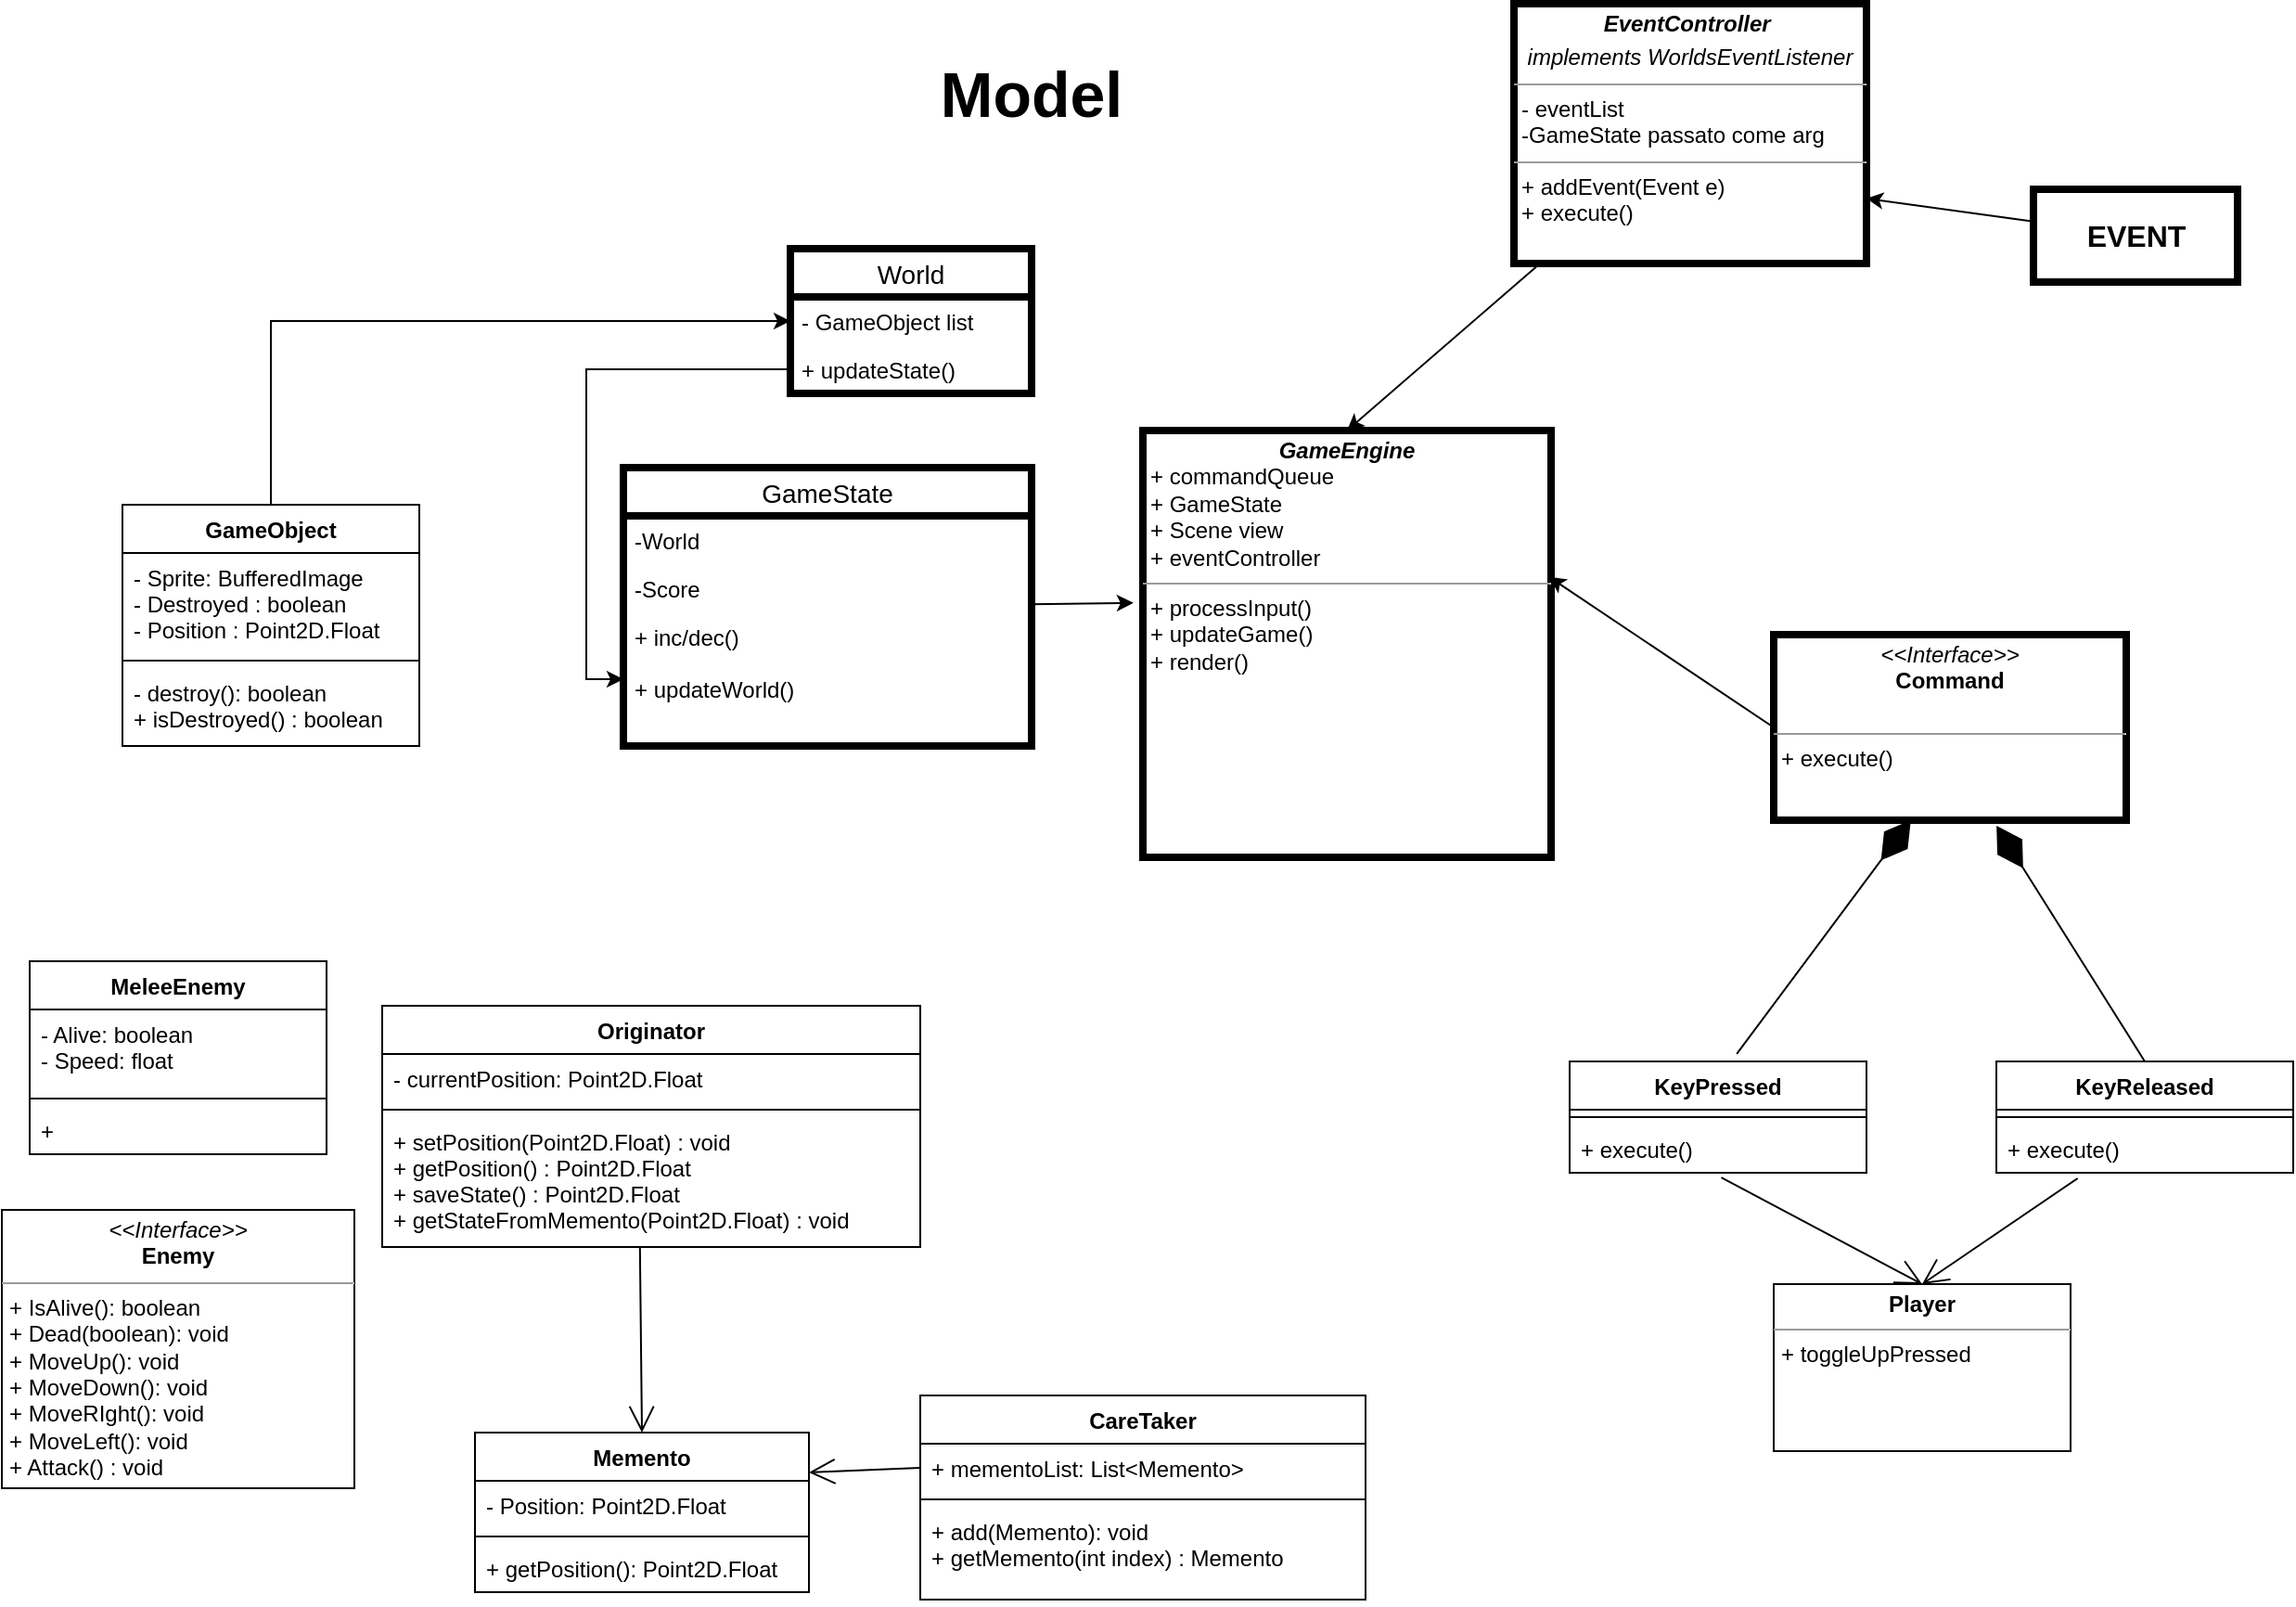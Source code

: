 <mxfile version="14.4.3" type="device"><diagram id="urXxAbXNCbR4cGVfg7oY" name="Page-1"><mxGraphModel dx="1935" dy="510" grid="1" gridSize="10" guides="1" tooltips="1" connect="1" arrows="1" fold="1" page="1" pageScale="1" pageWidth="827" pageHeight="1169" math="0" shadow="0"><root><mxCell id="0"/><mxCell id="1" parent="0"/><mxCell id="TSI4zpTr8US7YLuVZ_CI-4" value="Model" style="text;align=center;fontStyle=1;verticalAlign=middle;spacingLeft=3;spacingRight=3;strokeColor=none;rotatable=0;points=[[0,0.5],[1,0.5]];portConstraint=eastwest;strokeWidth=4;fontSize=34;" parent="1" vertex="1"><mxGeometry x="-340" y="50" width="160" height="50" as="geometry"/></mxCell><mxCell id="TSI4zpTr8US7YLuVZ_CI-17" style="edgeStyle=orthogonalEdgeStyle;rounded=0;orthogonalLoop=1;jettySize=auto;html=1;exitX=0.5;exitY=0;exitDx=0;exitDy=0;fontSize=14;" parent="1" source="DXashURKd3uFceGSvUYS-1" target="TSI4zpTr8US7YLuVZ_CI-13" edge="1"><mxGeometry relative="1" as="geometry"><mxPoint x="-420" y="170" as="targetPoint"/><mxPoint x="-537.5" y="240" as="sourcePoint"/></mxGeometry></mxCell><mxCell id="TSI4zpTr8US7YLuVZ_CI-12" value="World" style="swimlane;fontStyle=0;childLayout=stackLayout;horizontal=1;startSize=26;fillColor=none;horizontalStack=0;resizeParent=1;resizeParentMax=0;resizeLast=0;collapsible=1;marginBottom=0;strokeWidth=4;fontSize=14;" parent="1" vertex="1"><mxGeometry x="-390" y="162" width="130" height="78" as="geometry"/></mxCell><mxCell id="TSI4zpTr8US7YLuVZ_CI-13" value="- GameObject list" style="text;strokeColor=none;fillColor=none;align=left;verticalAlign=top;spacingLeft=4;spacingRight=4;overflow=hidden;rotatable=0;points=[[0,0.5],[1,0.5]];portConstraint=eastwest;" parent="TSI4zpTr8US7YLuVZ_CI-12" vertex="1"><mxGeometry y="26" width="130" height="26" as="geometry"/></mxCell><mxCell id="TSI4zpTr8US7YLuVZ_CI-14" value="+ updateState()" style="text;strokeColor=none;fillColor=none;align=left;verticalAlign=top;spacingLeft=4;spacingRight=4;overflow=hidden;rotatable=0;points=[[0,0.5],[1,0.5]];portConstraint=eastwest;" parent="TSI4zpTr8US7YLuVZ_CI-12" vertex="1"><mxGeometry y="52" width="130" height="26" as="geometry"/></mxCell><mxCell id="TSI4zpTr8US7YLuVZ_CI-22" value="GameState" style="swimlane;fontStyle=0;childLayout=stackLayout;horizontal=1;startSize=26;fillColor=none;horizontalStack=0;resizeParent=1;resizeParentMax=0;resizeLast=0;collapsible=1;marginBottom=0;strokeWidth=4;fontSize=14;" parent="1" vertex="1"><mxGeometry x="-480" y="280" width="220" height="150" as="geometry"/></mxCell><mxCell id="TSI4zpTr8US7YLuVZ_CI-23" value="-World" style="text;strokeColor=none;fillColor=none;align=left;verticalAlign=top;spacingLeft=4;spacingRight=4;overflow=hidden;rotatable=0;points=[[0,0.5],[1,0.5]];portConstraint=eastwest;" parent="TSI4zpTr8US7YLuVZ_CI-22" vertex="1"><mxGeometry y="26" width="220" height="26" as="geometry"/></mxCell><mxCell id="TSI4zpTr8US7YLuVZ_CI-24" value="-Score" style="text;strokeColor=none;fillColor=none;align=left;verticalAlign=top;spacingLeft=4;spacingRight=4;overflow=hidden;rotatable=0;points=[[0,0.5],[1,0.5]];portConstraint=eastwest;" parent="TSI4zpTr8US7YLuVZ_CI-22" vertex="1"><mxGeometry y="52" width="220" height="26" as="geometry"/></mxCell><mxCell id="TSI4zpTr8US7YLuVZ_CI-25" value="+ inc/dec()&#10;&#10;+ updateWorld()" style="text;strokeColor=none;fillColor=none;align=left;verticalAlign=top;spacingLeft=4;spacingRight=4;overflow=hidden;rotatable=0;points=[[0,0.5],[1,0.5]];portConstraint=eastwest;" parent="TSI4zpTr8US7YLuVZ_CI-22" vertex="1"><mxGeometry y="78" width="220" height="72" as="geometry"/></mxCell><mxCell id="TSI4zpTr8US7YLuVZ_CI-32" style="edgeStyle=orthogonalEdgeStyle;rounded=0;orthogonalLoop=1;jettySize=auto;html=1;entryX=0;entryY=0.5;entryDx=0;entryDy=0;fontSize=14;" parent="1" source="TSI4zpTr8US7YLuVZ_CI-14" target="TSI4zpTr8US7YLuVZ_CI-25" edge="1"><mxGeometry relative="1" as="geometry"/></mxCell><mxCell id="TSI4zpTr8US7YLuVZ_CI-39" value="&lt;p style=&quot;margin: 0px ; margin-top: 4px ; text-align: center&quot;&gt;&lt;i&gt;&lt;b&gt;GameEngine&lt;/b&gt;&lt;/i&gt;&lt;br&gt;&lt;/p&gt;&lt;p style=&quot;margin: 0px ; margin-left: 4px&quot;&gt;+ commandQueue&lt;/p&gt;&lt;p style=&quot;margin: 0px ; margin-left: 4px&quot;&gt;+ GameState&lt;/p&gt;&lt;p style=&quot;margin: 0px ; margin-left: 4px&quot;&gt;+ Scene view&lt;/p&gt;&lt;p style=&quot;margin: 0px ; margin-left: 4px&quot;&gt;+ eventController&lt;/p&gt;&lt;hr size=&quot;1&quot;&gt;&lt;p style=&quot;margin: 0px ; margin-left: 4px&quot;&gt;+ processInput()&lt;br&gt;+ updateGame()&lt;/p&gt;&lt;p style=&quot;margin: 0px ; margin-left: 4px&quot;&gt;+ render()&lt;/p&gt;" style="verticalAlign=top;align=left;overflow=fill;fontSize=12;fontFamily=Helvetica;html=1;strokeWidth=4;" parent="1" vertex="1"><mxGeometry x="-200" y="260" width="220" height="230" as="geometry"/></mxCell><mxCell id="TSI4zpTr8US7YLuVZ_CI-40" value="&lt;p style=&quot;margin: 0px ; margin-top: 4px ; text-align: center&quot;&gt;&lt;i&gt;&amp;lt;&amp;lt;Interface&amp;gt;&amp;gt;&lt;/i&gt;&lt;br&gt;&lt;b&gt;Command&lt;/b&gt;&lt;/p&gt;&lt;p style=&quot;margin: 0px ; margin-left: 4px&quot;&gt;&lt;br&gt;&lt;/p&gt;&lt;hr size=&quot;1&quot;&gt;&lt;p style=&quot;margin: 0px ; margin-left: 4px&quot;&gt;+ execute()&lt;/p&gt;" style="verticalAlign=top;align=left;overflow=fill;fontSize=12;fontFamily=Helvetica;html=1;strokeWidth=4;" parent="1" vertex="1"><mxGeometry x="140" y="370" width="190" height="100" as="geometry"/></mxCell><mxCell id="TSI4zpTr8US7YLuVZ_CI-41" value="" style="endArrow=classic;html=1;fontSize=14;entryX=0.995;entryY=0.343;entryDx=0;entryDy=0;entryPerimeter=0;" parent="1" target="TSI4zpTr8US7YLuVZ_CI-39" edge="1"><mxGeometry width="50" height="50" relative="1" as="geometry"><mxPoint x="140" y="420" as="sourcePoint"/><mxPoint x="-80" y="310" as="targetPoint"/></mxGeometry></mxCell><mxCell id="TSI4zpTr8US7YLuVZ_CI-42" value="" style="endArrow=classic;html=1;fontSize=14;entryX=-0.023;entryY=0.404;entryDx=0;entryDy=0;entryPerimeter=0;" parent="1" source="TSI4zpTr8US7YLuVZ_CI-22" target="TSI4zpTr8US7YLuVZ_CI-39" edge="1"><mxGeometry width="50" height="50" relative="1" as="geometry"><mxPoint x="-210" y="380" as="sourcePoint"/><mxPoint x="-160" y="330" as="targetPoint"/></mxGeometry></mxCell><mxCell id="TSI4zpTr8US7YLuVZ_CI-43" style="edgeStyle=orthogonalEdgeStyle;rounded=0;orthogonalLoop=1;jettySize=auto;html=1;exitX=0.5;exitY=1;exitDx=0;exitDy=0;fontSize=14;" parent="1" source="TSI4zpTr8US7YLuVZ_CI-39" target="TSI4zpTr8US7YLuVZ_CI-39" edge="1"><mxGeometry relative="1" as="geometry"/></mxCell><mxCell id="SkAIFDQF4oIbRnaU9F2_-1" value="&lt;p style=&quot;margin: 0px ; margin-top: 4px ; text-align: center&quot;&gt;&lt;i&gt;&lt;b&gt;EventController&amp;nbsp;&lt;/b&gt;&lt;/i&gt;&lt;/p&gt;&lt;p style=&quot;margin: 0px ; margin-top: 4px ; text-align: center&quot;&gt;&lt;i&gt;implements WorldsEventListener&lt;/i&gt;&lt;/p&gt;&lt;hr size=&quot;1&quot;&gt;&lt;p style=&quot;margin: 0px ; margin-left: 4px&quot;&gt;- eventList&lt;br&gt;&lt;/p&gt;&lt;p style=&quot;margin: 0px ; margin-left: 4px&quot;&gt;-GameState passato come arg&lt;/p&gt;&lt;hr size=&quot;1&quot;&gt;&lt;p style=&quot;margin: 0px ; margin-left: 4px&quot;&gt;+ addEvent(Event e)&lt;/p&gt;&lt;p style=&quot;margin: 0px ; margin-left: 4px&quot;&gt;+ execute()&lt;/p&gt;" style="verticalAlign=top;align=left;overflow=fill;fontSize=12;fontFamily=Helvetica;html=1;strokeWidth=4;" parent="1" vertex="1"><mxGeometry y="30" width="190" height="140" as="geometry"/></mxCell><mxCell id="SkAIFDQF4oIbRnaU9F2_-4" value="" style="endArrow=classic;html=1;fontSize=14;entryX=0.5;entryY=0;entryDx=0;entryDy=0;" parent="1" source="SkAIFDQF4oIbRnaU9F2_-1" target="TSI4zpTr8US7YLuVZ_CI-39" edge="1"><mxGeometry width="50" height="50" relative="1" as="geometry"><mxPoint x="-18.9" y="231.11" as="sourcePoint"/><mxPoint x="-100.0" y="150.0" as="targetPoint"/></mxGeometry></mxCell><mxCell id="SkAIFDQF4oIbRnaU9F2_-5" value="EVENT" style="html=1;strokeWidth=4;fontSize=16;fontStyle=1" parent="1" vertex="1"><mxGeometry x="280" y="130" width="110" height="50" as="geometry"/></mxCell><mxCell id="SkAIFDQF4oIbRnaU9F2_-6" value="" style="endArrow=classic;html=1;fontSize=14;entryX=1;entryY=0.75;entryDx=0;entryDy=0;" parent="1" source="SkAIFDQF4oIbRnaU9F2_-5" target="SkAIFDQF4oIbRnaU9F2_-1" edge="1"><mxGeometry width="50" height="50" relative="1" as="geometry"><mxPoint x="41.562" y="180.0" as="sourcePoint"/><mxPoint x="-40" y="270" as="targetPoint"/></mxGeometry></mxCell><mxCell id="DEwSpWN7NWcG499Knv-c-1" value="KeyPressed" style="swimlane;fontStyle=1;align=center;verticalAlign=top;childLayout=stackLayout;horizontal=1;startSize=26;horizontalStack=0;resizeParent=1;resizeParentMax=0;resizeLast=0;collapsible=1;marginBottom=0;" parent="1" vertex="1"><mxGeometry x="30" y="600" width="160" height="60" as="geometry"/></mxCell><mxCell id="DEwSpWN7NWcG499Knv-c-3" value="" style="line;strokeWidth=1;fillColor=none;align=left;verticalAlign=middle;spacingTop=-1;spacingLeft=3;spacingRight=3;rotatable=0;labelPosition=right;points=[];portConstraint=eastwest;" parent="DEwSpWN7NWcG499Knv-c-1" vertex="1"><mxGeometry y="26" width="160" height="8" as="geometry"/></mxCell><mxCell id="DEwSpWN7NWcG499Knv-c-4" value="+ execute()" style="text;strokeColor=none;fillColor=none;align=left;verticalAlign=top;spacingLeft=4;spacingRight=4;overflow=hidden;rotatable=0;points=[[0,0.5],[1,0.5]];portConstraint=eastwest;" parent="DEwSpWN7NWcG499Knv-c-1" vertex="1"><mxGeometry y="34" width="160" height="26" as="geometry"/></mxCell><mxCell id="DEwSpWN7NWcG499Knv-c-5" value="KeyReleased" style="swimlane;fontStyle=1;align=center;verticalAlign=top;childLayout=stackLayout;horizontal=1;startSize=26;horizontalStack=0;resizeParent=1;resizeParentMax=0;resizeLast=0;collapsible=1;marginBottom=0;" parent="1" vertex="1"><mxGeometry x="260" y="600" width="160" height="60" as="geometry"/></mxCell><mxCell id="DEwSpWN7NWcG499Knv-c-7" value="" style="line;strokeWidth=1;fillColor=none;align=left;verticalAlign=middle;spacingTop=-1;spacingLeft=3;spacingRight=3;rotatable=0;labelPosition=right;points=[];portConstraint=eastwest;" parent="DEwSpWN7NWcG499Knv-c-5" vertex="1"><mxGeometry y="26" width="160" height="8" as="geometry"/></mxCell><mxCell id="DEwSpWN7NWcG499Knv-c-8" value="+ execute()" style="text;strokeColor=none;fillColor=none;align=left;verticalAlign=top;spacingLeft=4;spacingRight=4;overflow=hidden;rotatable=0;points=[[0,0.5],[1,0.5]];portConstraint=eastwest;" parent="DEwSpWN7NWcG499Knv-c-5" vertex="1"><mxGeometry y="34" width="160" height="26" as="geometry"/></mxCell><mxCell id="DEwSpWN7NWcG499Knv-c-9" value="" style="endArrow=diamondThin;endFill=1;endSize=24;html=1;entryX=0.389;entryY=1;entryDx=0;entryDy=0;entryPerimeter=0;exitX=0.563;exitY=-0.067;exitDx=0;exitDy=0;exitPerimeter=0;" parent="1" source="DEwSpWN7NWcG499Knv-c-1" target="TSI4zpTr8US7YLuVZ_CI-40" edge="1"><mxGeometry width="160" relative="1" as="geometry"><mxPoint x="-30" y="580" as="sourcePoint"/><mxPoint x="130" y="580" as="targetPoint"/></mxGeometry></mxCell><mxCell id="DEwSpWN7NWcG499Knv-c-10" value="" style="endArrow=diamondThin;endFill=1;endSize=24;html=1;entryX=0.632;entryY=1.03;entryDx=0;entryDy=0;entryPerimeter=0;exitX=0.5;exitY=0;exitDx=0;exitDy=0;" parent="1" source="DEwSpWN7NWcG499Knv-c-5" target="TSI4zpTr8US7YLuVZ_CI-40" edge="1"><mxGeometry width="160" relative="1" as="geometry"><mxPoint x="330" y="590" as="sourcePoint"/><mxPoint x="130" y="580" as="targetPoint"/></mxGeometry></mxCell><mxCell id="DEwSpWN7NWcG499Knv-c-15" value="&lt;p style=&quot;margin: 0px ; margin-top: 4px ; text-align: center&quot;&gt;&lt;b&gt;Player&lt;/b&gt;&lt;/p&gt;&lt;hr size=&quot;1&quot;&gt;&lt;p style=&quot;margin: 0px ; margin-left: 4px&quot;&gt;+ toggleUpPressed&lt;/p&gt;&lt;p style=&quot;margin: 0px ; margin-left: 4px&quot;&gt;&lt;br&gt;&lt;/p&gt;" style="verticalAlign=top;align=left;overflow=fill;fontSize=12;fontFamily=Helvetica;html=1;" parent="1" vertex="1"><mxGeometry x="140" y="720" width="160" height="90" as="geometry"/></mxCell><mxCell id="DEwSpWN7NWcG499Knv-c-16" value="" style="endArrow=open;endFill=1;endSize=12;html=1;entryX=0.5;entryY=0;entryDx=0;entryDy=0;exitX=0.511;exitY=1.099;exitDx=0;exitDy=0;exitPerimeter=0;" parent="1" source="DEwSpWN7NWcG499Knv-c-4" target="DEwSpWN7NWcG499Knv-c-15" edge="1"><mxGeometry width="160" relative="1" as="geometry"><mxPoint x="-50" y="670" as="sourcePoint"/><mxPoint x="110" y="670" as="targetPoint"/></mxGeometry></mxCell><mxCell id="DEwSpWN7NWcG499Knv-c-17" value="" style="endArrow=open;endFill=1;endSize=12;html=1;exitX=0.274;exitY=1.115;exitDx=0;exitDy=0;exitPerimeter=0;entryX=0.5;entryY=0;entryDx=0;entryDy=0;" parent="1" source="DEwSpWN7NWcG499Knv-c-8" target="DEwSpWN7NWcG499Knv-c-15" edge="1"><mxGeometry width="160" relative="1" as="geometry"><mxPoint x="100" y="810" as="sourcePoint"/><mxPoint x="260" y="810" as="targetPoint"/></mxGeometry></mxCell><mxCell id="DXashURKd3uFceGSvUYS-1" value="GameObject" style="swimlane;fontStyle=1;align=center;verticalAlign=top;childLayout=stackLayout;horizontal=1;startSize=26;horizontalStack=0;resizeParent=1;resizeParentMax=0;resizeLast=0;collapsible=1;marginBottom=0;" parent="1" vertex="1"><mxGeometry x="-750" y="300" width="160" height="130" as="geometry"/></mxCell><mxCell id="DXashURKd3uFceGSvUYS-2" value="- Sprite: BufferedImage&#10;- Destroyed : boolean&#10;- Position : Point2D.Float" style="text;strokeColor=none;fillColor=none;align=left;verticalAlign=top;spacingLeft=4;spacingRight=4;overflow=hidden;rotatable=0;points=[[0,0.5],[1,0.5]];portConstraint=eastwest;" parent="DXashURKd3uFceGSvUYS-1" vertex="1"><mxGeometry y="26" width="160" height="54" as="geometry"/></mxCell><mxCell id="DXashURKd3uFceGSvUYS-3" value="" style="line;strokeWidth=1;fillColor=none;align=left;verticalAlign=middle;spacingTop=-1;spacingLeft=3;spacingRight=3;rotatable=0;labelPosition=right;points=[];portConstraint=eastwest;" parent="DXashURKd3uFceGSvUYS-1" vertex="1"><mxGeometry y="80" width="160" height="8" as="geometry"/></mxCell><mxCell id="DXashURKd3uFceGSvUYS-4" value="- destroy(): boolean&#10;+ isDestroyed() : boolean" style="text;strokeColor=none;fillColor=none;align=left;verticalAlign=top;spacingLeft=4;spacingRight=4;overflow=hidden;rotatable=0;points=[[0,0.5],[1,0.5]];portConstraint=eastwest;" parent="DXashURKd3uFceGSvUYS-1" vertex="1"><mxGeometry y="88" width="160" height="42" as="geometry"/></mxCell><mxCell id="DXashURKd3uFceGSvUYS-9" value="&lt;p style=&quot;margin: 0px ; margin-top: 4px ; text-align: center&quot;&gt;&lt;i&gt;&amp;lt;&amp;lt;Interface&amp;gt;&amp;gt;&lt;/i&gt;&lt;br&gt;&lt;b&gt;Enemy&lt;/b&gt;&lt;/p&gt;&lt;hr size=&quot;1&quot;&gt;&lt;p style=&quot;margin: 0px ; margin-left: 4px&quot;&gt;+ IsAlive(): boolean&lt;br&gt;+ Dead(boolean): void&lt;/p&gt;&lt;p style=&quot;margin: 0px ; margin-left: 4px&quot;&gt;+ MoveUp(): void&lt;/p&gt;&lt;p style=&quot;margin: 0px ; margin-left: 4px&quot;&gt;+ MoveDown(): void&lt;/p&gt;&lt;p style=&quot;margin: 0px ; margin-left: 4px&quot;&gt;+ MoveRIght(): void&lt;/p&gt;&lt;p style=&quot;margin: 0px ; margin-left: 4px&quot;&gt;+ MoveLeft(): void&lt;/p&gt;&lt;p style=&quot;margin: 0px ; margin-left: 4px&quot;&gt;+ Attack() : void&lt;/p&gt;" style="verticalAlign=top;align=left;overflow=fill;fontSize=12;fontFamily=Helvetica;html=1;" parent="1" vertex="1"><mxGeometry x="-815" y="680" width="190" height="150" as="geometry"/></mxCell><mxCell id="DXashURKd3uFceGSvUYS-10" value="MeleeEnemy" style="swimlane;fontStyle=1;align=center;verticalAlign=top;childLayout=stackLayout;horizontal=1;startSize=26;horizontalStack=0;resizeParent=1;resizeParentMax=0;resizeLast=0;collapsible=1;marginBottom=0;" parent="1" vertex="1"><mxGeometry x="-800" y="546" width="160" height="104" as="geometry"/></mxCell><mxCell id="DXashURKd3uFceGSvUYS-11" value="- Alive: boolean&#10;- Speed: float" style="text;strokeColor=none;fillColor=none;align=left;verticalAlign=top;spacingLeft=4;spacingRight=4;overflow=hidden;rotatable=0;points=[[0,0.5],[1,0.5]];portConstraint=eastwest;" parent="DXashURKd3uFceGSvUYS-10" vertex="1"><mxGeometry y="26" width="160" height="44" as="geometry"/></mxCell><mxCell id="DXashURKd3uFceGSvUYS-12" value="" style="line;strokeWidth=1;fillColor=none;align=left;verticalAlign=middle;spacingTop=-1;spacingLeft=3;spacingRight=3;rotatable=0;labelPosition=right;points=[];portConstraint=eastwest;" parent="DXashURKd3uFceGSvUYS-10" vertex="1"><mxGeometry y="70" width="160" height="8" as="geometry"/></mxCell><mxCell id="DXashURKd3uFceGSvUYS-13" value="+ " style="text;strokeColor=none;fillColor=none;align=left;verticalAlign=top;spacingLeft=4;spacingRight=4;overflow=hidden;rotatable=0;points=[[0,0.5],[1,0.5]];portConstraint=eastwest;" parent="DXashURKd3uFceGSvUYS-10" vertex="1"><mxGeometry y="78" width="160" height="26" as="geometry"/></mxCell><mxCell id="DXashURKd3uFceGSvUYS-14" value="Memento" style="swimlane;fontStyle=1;align=center;verticalAlign=top;childLayout=stackLayout;horizontal=1;startSize=26;horizontalStack=0;resizeParent=1;resizeParentMax=0;resizeLast=0;collapsible=1;marginBottom=0;" parent="1" vertex="1"><mxGeometry x="-560" y="800" width="180" height="86" as="geometry"/></mxCell><mxCell id="DXashURKd3uFceGSvUYS-15" value="- Position: Point2D.Float" style="text;strokeColor=none;fillColor=none;align=left;verticalAlign=top;spacingLeft=4;spacingRight=4;overflow=hidden;rotatable=0;points=[[0,0.5],[1,0.5]];portConstraint=eastwest;" parent="DXashURKd3uFceGSvUYS-14" vertex="1"><mxGeometry y="26" width="180" height="26" as="geometry"/></mxCell><mxCell id="DXashURKd3uFceGSvUYS-16" value="" style="line;strokeWidth=1;fillColor=none;align=left;verticalAlign=middle;spacingTop=-1;spacingLeft=3;spacingRight=3;rotatable=0;labelPosition=right;points=[];portConstraint=eastwest;" parent="DXashURKd3uFceGSvUYS-14" vertex="1"><mxGeometry y="52" width="180" height="8" as="geometry"/></mxCell><mxCell id="DXashURKd3uFceGSvUYS-17" value="+ getPosition(): Point2D.Float" style="text;strokeColor=none;fillColor=none;align=left;verticalAlign=top;spacingLeft=4;spacingRight=4;overflow=hidden;rotatable=0;points=[[0,0.5],[1,0.5]];portConstraint=eastwest;" parent="DXashURKd3uFceGSvUYS-14" vertex="1"><mxGeometry y="60" width="180" height="26" as="geometry"/></mxCell><mxCell id="DXashURKd3uFceGSvUYS-18" value="Originator" style="swimlane;fontStyle=1;align=center;verticalAlign=top;childLayout=stackLayout;horizontal=1;startSize=26;horizontalStack=0;resizeParent=1;resizeParentMax=0;resizeLast=0;collapsible=1;marginBottom=0;" parent="1" vertex="1"><mxGeometry x="-610" y="570" width="290" height="130" as="geometry"/></mxCell><mxCell id="DXashURKd3uFceGSvUYS-19" value="- currentPosition: Point2D.Float" style="text;strokeColor=none;fillColor=none;align=left;verticalAlign=top;spacingLeft=4;spacingRight=4;overflow=hidden;rotatable=0;points=[[0,0.5],[1,0.5]];portConstraint=eastwest;" parent="DXashURKd3uFceGSvUYS-18" vertex="1"><mxGeometry y="26" width="290" height="26" as="geometry"/></mxCell><mxCell id="DXashURKd3uFceGSvUYS-20" value="" style="line;strokeWidth=1;fillColor=none;align=left;verticalAlign=middle;spacingTop=-1;spacingLeft=3;spacingRight=3;rotatable=0;labelPosition=right;points=[];portConstraint=eastwest;" parent="DXashURKd3uFceGSvUYS-18" vertex="1"><mxGeometry y="52" width="290" height="8" as="geometry"/></mxCell><mxCell id="DXashURKd3uFceGSvUYS-21" value="+ setPosition(Point2D.Float) : void&#10;+ getPosition() : Point2D.Float&#10;+ saveState() : Point2D.Float&#10;+ getStateFromMemento(Point2D.Float) : void" style="text;strokeColor=none;fillColor=none;align=left;verticalAlign=top;spacingLeft=4;spacingRight=4;overflow=hidden;rotatable=0;points=[[0,0.5],[1,0.5]];portConstraint=eastwest;" parent="DXashURKd3uFceGSvUYS-18" vertex="1"><mxGeometry y="60" width="290" height="70" as="geometry"/></mxCell><mxCell id="zyxAbjBXWeTQXXjGyprz-1" value="CareTaker" style="swimlane;fontStyle=1;align=center;verticalAlign=top;childLayout=stackLayout;horizontal=1;startSize=26;horizontalStack=0;resizeParent=1;resizeParentMax=0;resizeLast=0;collapsible=1;marginBottom=0;" vertex="1" parent="1"><mxGeometry x="-320" y="780" width="240" height="110" as="geometry"/></mxCell><mxCell id="zyxAbjBXWeTQXXjGyprz-2" value="+ mementoList: List&lt;Memento&gt;" style="text;strokeColor=none;fillColor=none;align=left;verticalAlign=top;spacingLeft=4;spacingRight=4;overflow=hidden;rotatable=0;points=[[0,0.5],[1,0.5]];portConstraint=eastwest;" vertex="1" parent="zyxAbjBXWeTQXXjGyprz-1"><mxGeometry y="26" width="240" height="26" as="geometry"/></mxCell><mxCell id="zyxAbjBXWeTQXXjGyprz-3" value="" style="line;strokeWidth=1;fillColor=none;align=left;verticalAlign=middle;spacingTop=-1;spacingLeft=3;spacingRight=3;rotatable=0;labelPosition=right;points=[];portConstraint=eastwest;" vertex="1" parent="zyxAbjBXWeTQXXjGyprz-1"><mxGeometry y="52" width="240" height="8" as="geometry"/></mxCell><mxCell id="zyxAbjBXWeTQXXjGyprz-4" value="+ add(Memento): void&#10;+ getMemento(int index) : Memento" style="text;strokeColor=none;fillColor=none;align=left;verticalAlign=top;spacingLeft=4;spacingRight=4;overflow=hidden;rotatable=0;points=[[0,0.5],[1,0.5]];portConstraint=eastwest;" vertex="1" parent="zyxAbjBXWeTQXXjGyprz-1"><mxGeometry y="60" width="240" height="50" as="geometry"/></mxCell><mxCell id="zyxAbjBXWeTQXXjGyprz-5" value="" style="endArrow=open;endFill=1;endSize=12;html=1;entryX=1;entryY=0.25;entryDx=0;entryDy=0;exitX=0;exitY=0.5;exitDx=0;exitDy=0;" edge="1" parent="1" source="zyxAbjBXWeTQXXjGyprz-2" target="DXashURKd3uFceGSvUYS-14"><mxGeometry width="160" relative="1" as="geometry"><mxPoint x="-340" y="700" as="sourcePoint"/><mxPoint x="-180" y="700" as="targetPoint"/></mxGeometry></mxCell><mxCell id="zyxAbjBXWeTQXXjGyprz-6" value="" style="endArrow=open;endFill=1;endSize=12;html=1;exitX=0.479;exitY=1;exitDx=0;exitDy=0;exitPerimeter=0;entryX=0.5;entryY=0;entryDx=0;entryDy=0;" edge="1" parent="1" source="DXashURKd3uFceGSvUYS-21" target="DXashURKd3uFceGSvUYS-14"><mxGeometry width="160" relative="1" as="geometry"><mxPoint x="-340" y="700" as="sourcePoint"/><mxPoint x="-180" y="700" as="targetPoint"/></mxGeometry></mxCell></root></mxGraphModel></diagram></mxfile>
